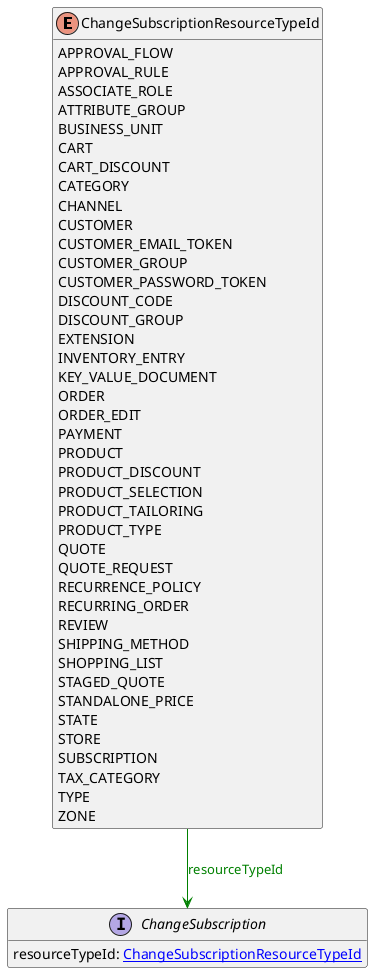 @startuml

hide methods
enum ChangeSubscriptionResourceTypeId {
    APPROVAL_FLOW
    APPROVAL_RULE
    ASSOCIATE_ROLE
    ATTRIBUTE_GROUP
    BUSINESS_UNIT
    CART
    CART_DISCOUNT
    CATEGORY
    CHANNEL
    CUSTOMER
    CUSTOMER_EMAIL_TOKEN
    CUSTOMER_GROUP
    CUSTOMER_PASSWORD_TOKEN
    DISCOUNT_CODE
    DISCOUNT_GROUP
    EXTENSION
    INVENTORY_ENTRY
    KEY_VALUE_DOCUMENT
    ORDER
    ORDER_EDIT
    PAYMENT
    PRODUCT
    PRODUCT_DISCOUNT
    PRODUCT_SELECTION
    PRODUCT_TAILORING
    PRODUCT_TYPE
    QUOTE
    QUOTE_REQUEST
    RECURRENCE_POLICY
    RECURRING_ORDER
    REVIEW
    SHIPPING_METHOD
    SHOPPING_LIST
    STAGED_QUOTE
    STANDALONE_PRICE
    STATE
    STORE
    SUBSCRIPTION
    TAX_CATEGORY
    TYPE
    ZONE
}
interface ChangeSubscription [[ChangeSubscription.svg]]  {
    resourceTypeId: [[ChangeSubscriptionResourceTypeId.svg ChangeSubscriptionResourceTypeId]]
}
ChangeSubscriptionResourceTypeId --> ChangeSubscription #green;text:green : "resourceTypeId"
@enduml
